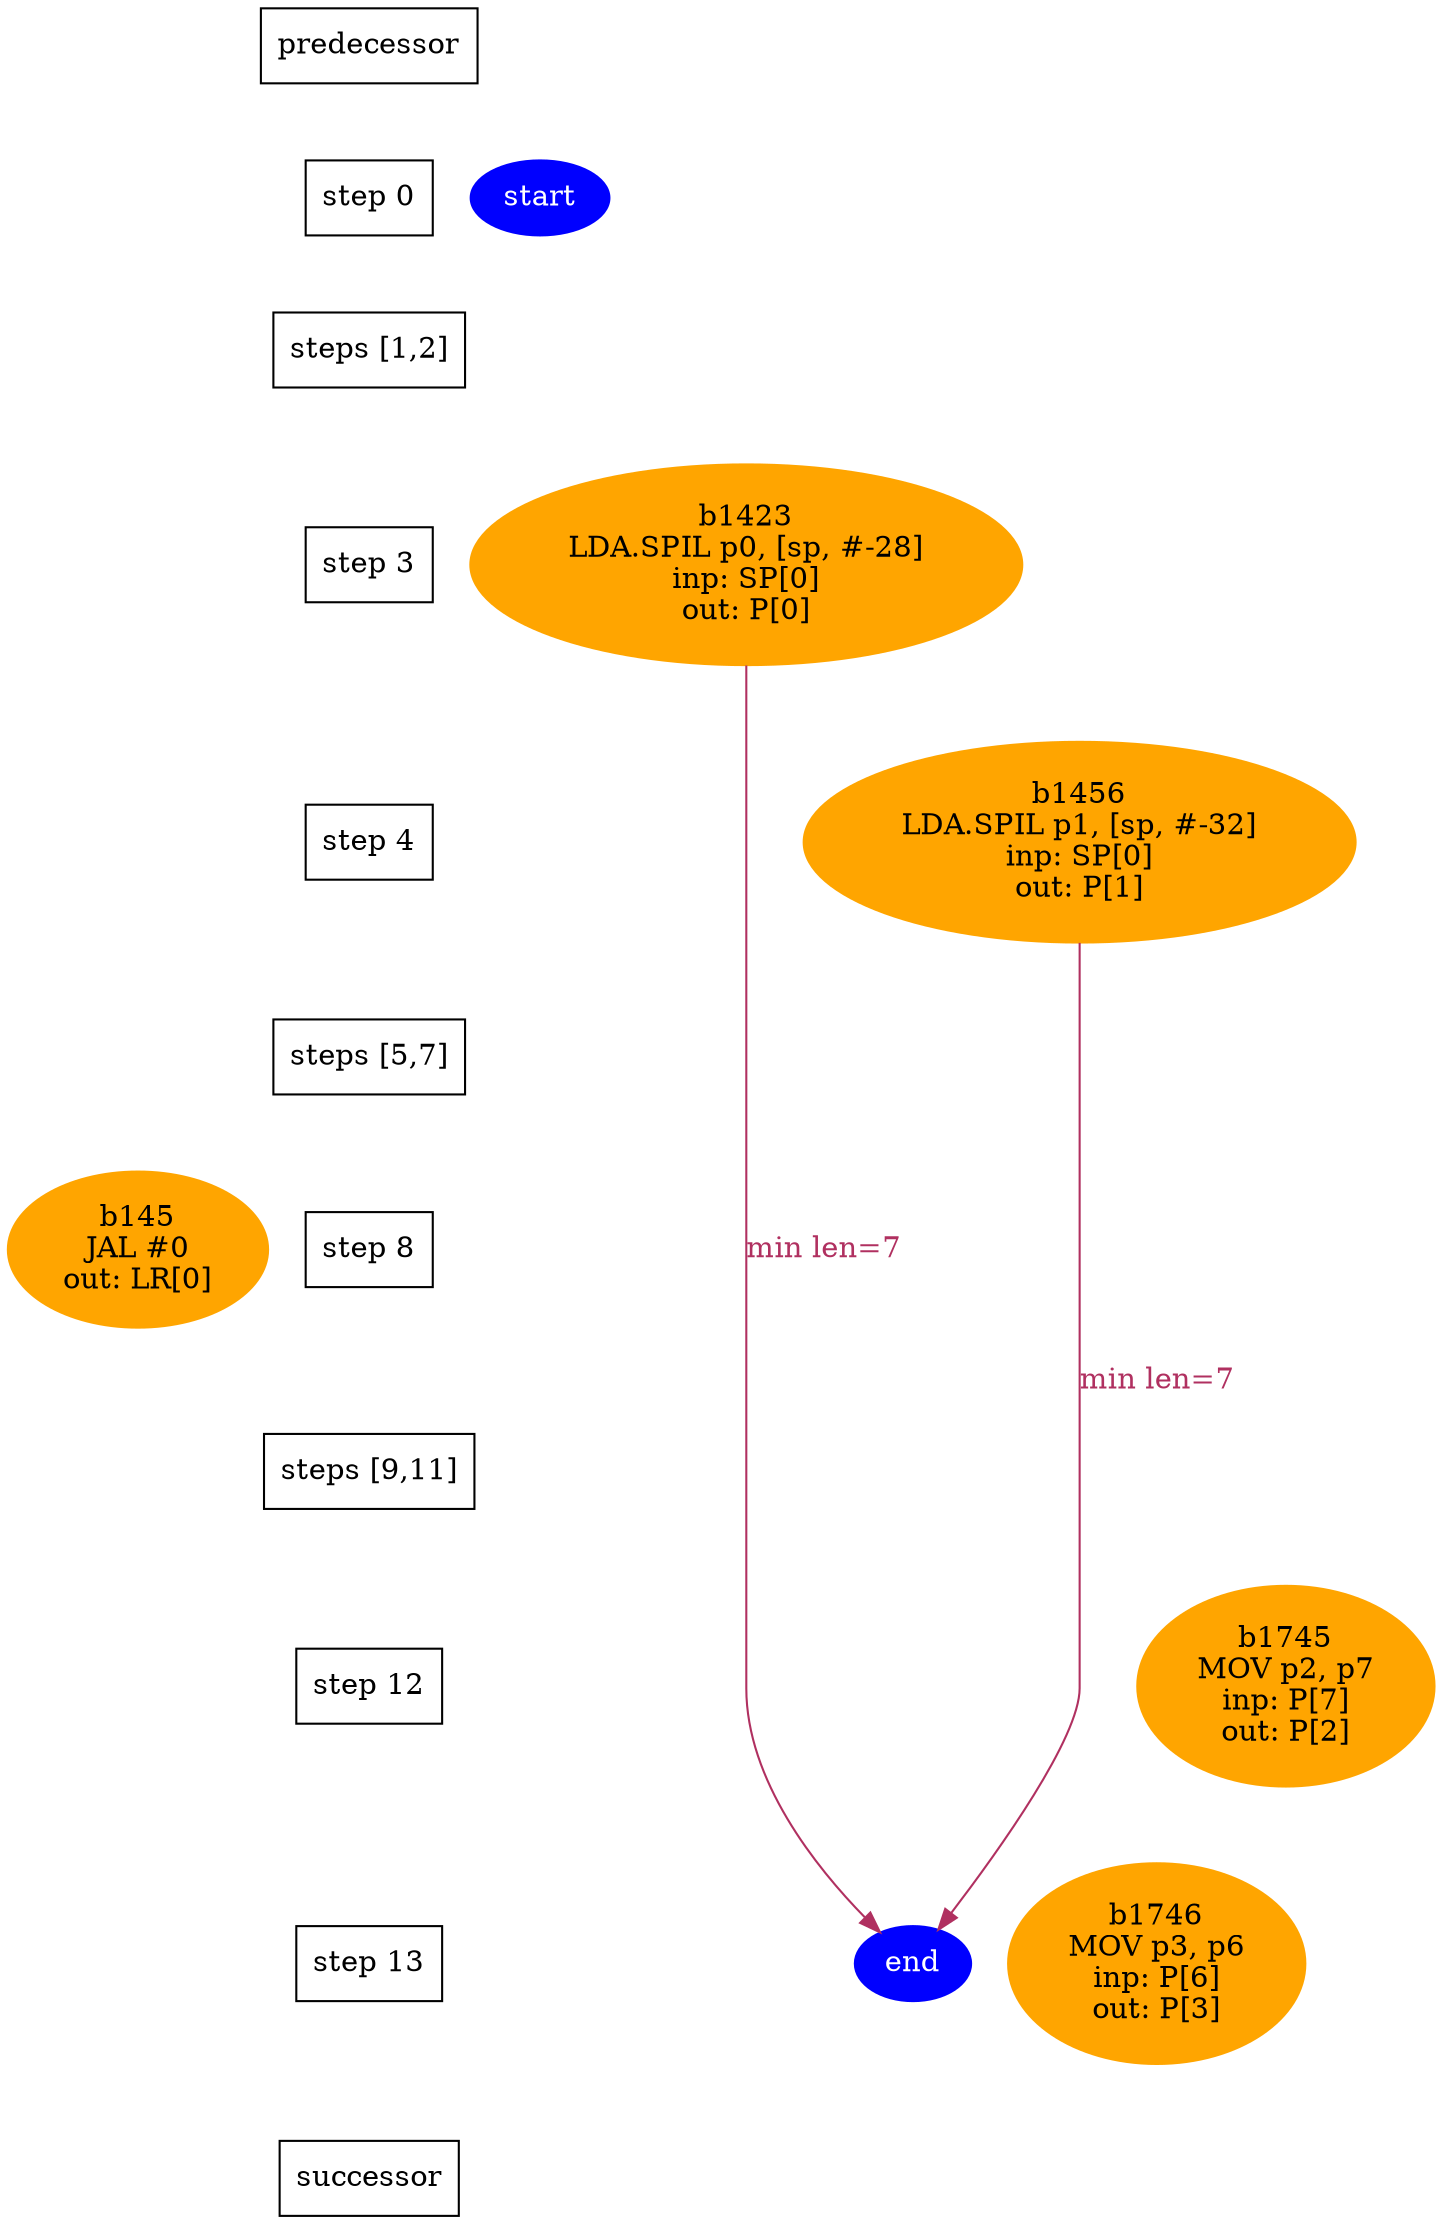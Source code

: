 digraph N {
 b145[color=orange,fontcolor=black,style=filled,label="b145\nJAL #0\nout: LR[0]"];  {rank=same; S8;  b145;}
 b1423[color=orange,fontcolor=black,style=filled,label="b1423\nLDA.SPIL p0, [sp, #-28]\ninp: SP[0]\nout: P[0]"];  {rank=same; S3;  b1423;}
 b1456[color=orange,fontcolor=black,style=filled,label="b1456\nLDA.SPIL p1, [sp, #-32]\ninp: SP[0]\nout: P[1]"];  {rank=same; S4;  b1456;}
 b1745[color=orange,fontcolor=black,style=filled,label="b1745\nMOV p2, p7\ninp: P[7]\nout: P[2]"];  {rank=same; S12;  b1745;}
 b1746[color=orange,fontcolor=black,style=filled,label="b1746\nMOV p3, p6\ninp: P[6]\nout: P[3]"];  {rank=same; S13;  b1746;}
 start [color=blue,fontcolor=white,style=filled,label="start"];  {rank=same; S0;  start;}
 end [color=blue,fontcolor=white,style=filled,label="end"];  {rank=same; S13;  end;}
   b1423 -> end [color=maroon,fontcolor=maroon,label="min len=7",weight=1000];
   b1456 -> end [color=maroon,fontcolor=maroon,label="min len=7",weight=1000];
  Sm1 [label="predecessor",shape=box];
  S0 [label="step 0",shape=box];
  Sm1 -> S0[style=invis,weight=9000];
  S1_S2 [label="steps [1,2]",shape=box];
  S0 -> S1_S2[style=invis,weight=9000];
  S3 [label="step 3",shape=box];
  S1_S2 -> S3[style=invis,weight=9000];
  S4 [label="step 4",shape=box];
  S3 -> S4[style=invis,weight=9000];
  S5_S7 [label="steps [5,7]",shape=box];
  S4 -> S5_S7[style=invis,weight=9000];
  S8 [label="step 8",shape=box];
  S5_S7 -> S8[style=invis,weight=9000];
  S9_S11 [label="steps [9,11]",shape=box];
  S8 -> S9_S11[style=invis,weight=9000];
  S12 [label="step 12",shape=box];
  S9_S11 -> S12[style=invis,weight=9000];
  S13 [label="step 13",shape=box];
  S12 -> S13[style=invis,weight=9000];
  S14 [label="successor",shape=box];
  S13 -> S14[style=invis,weight=9000];
}
